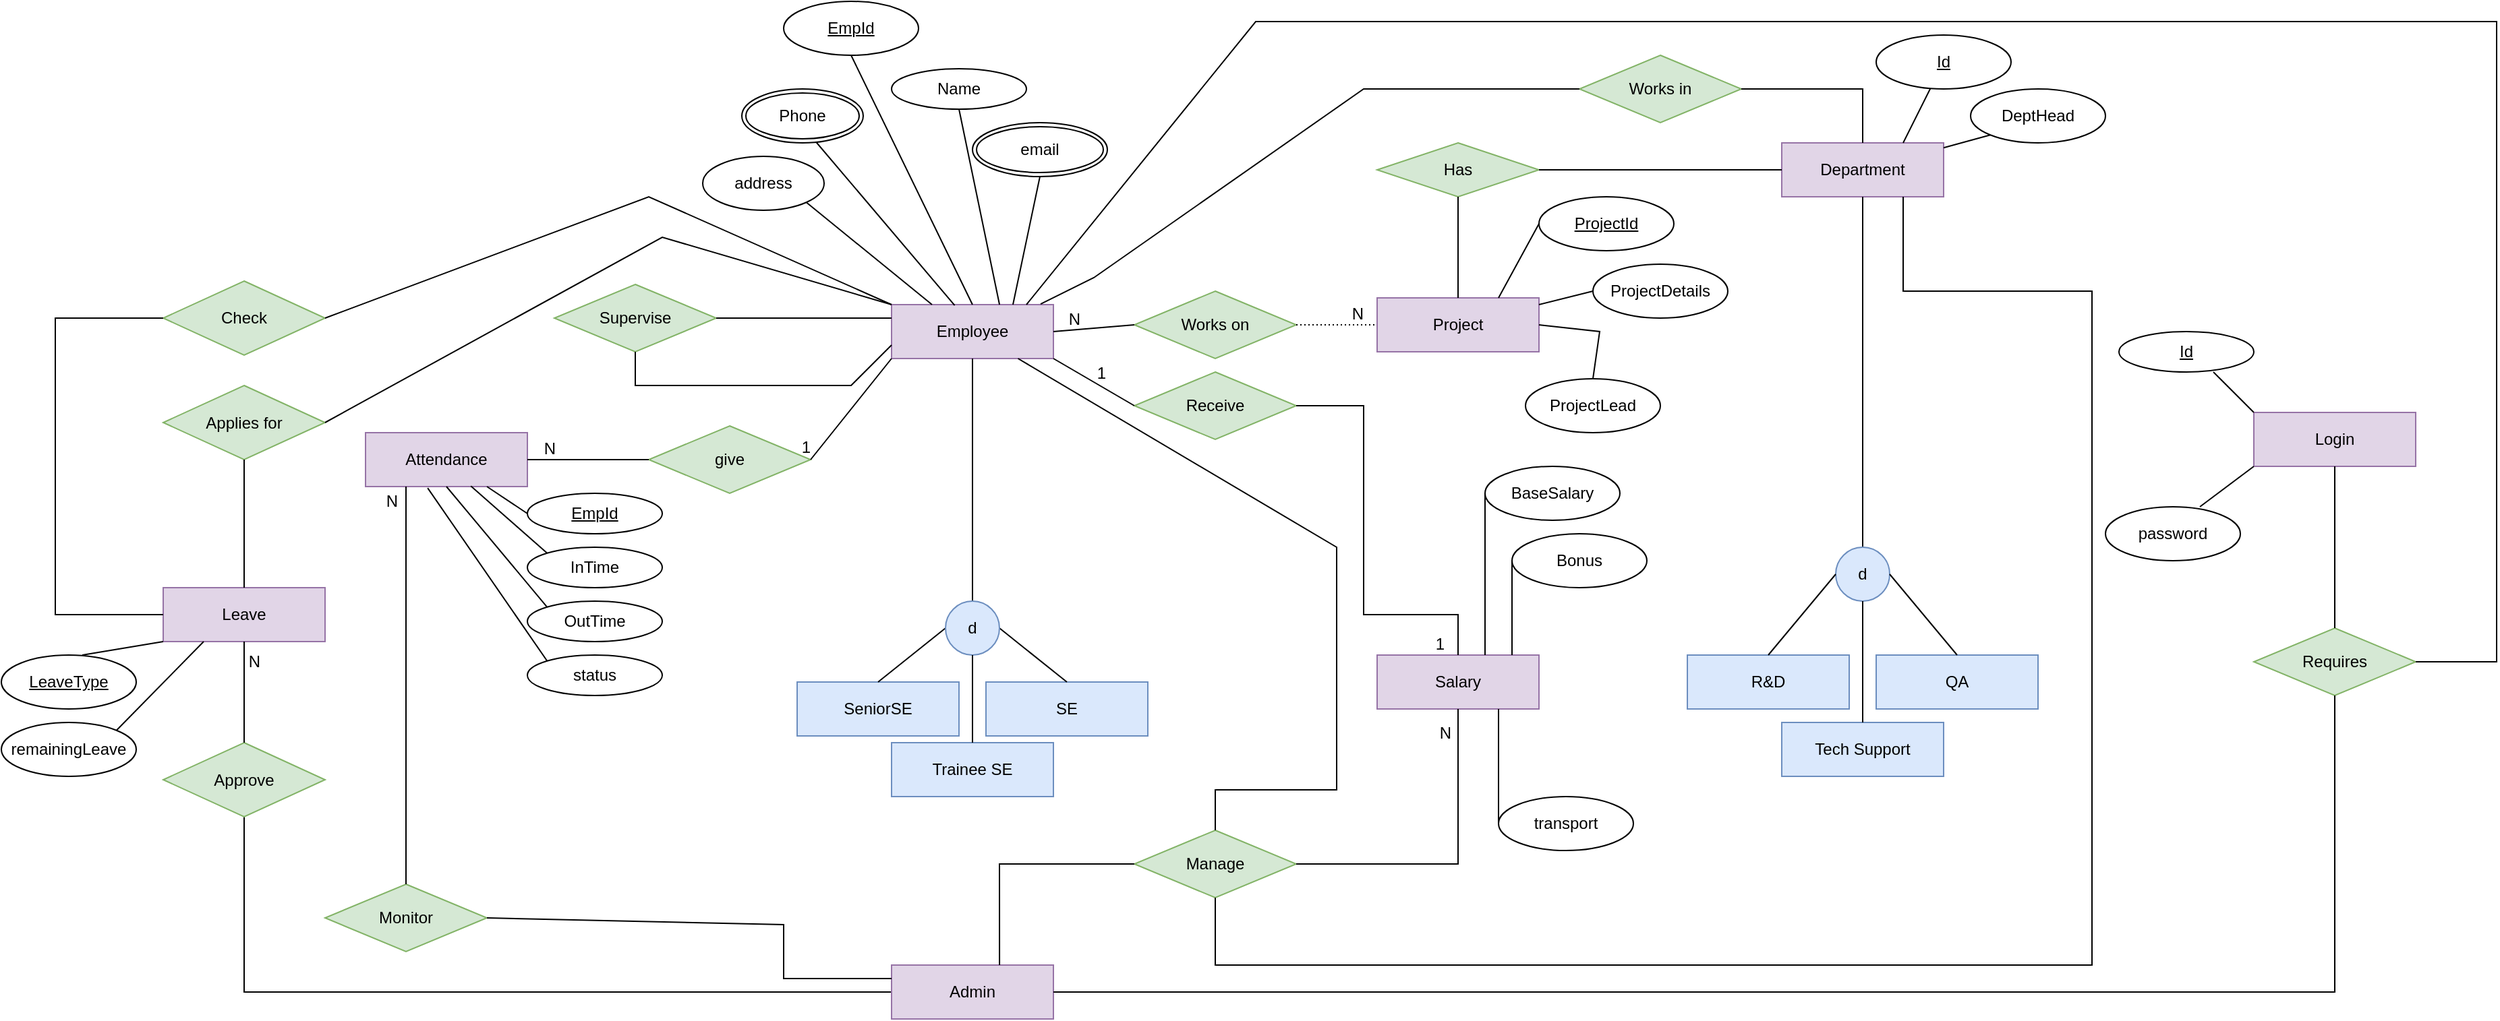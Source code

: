 <mxfile version="16.6.4" type="github">
  <diagram id="R2lEEEUBdFMjLlhIrx00" name="Page-1">
    <mxGraphModel dx="2138" dy="524" grid="1" gridSize="10" guides="1" tooltips="1" connect="1" arrows="1" fold="1" page="1" pageScale="1" pageWidth="1100" pageHeight="850" background="#FFFFFF" math="0" shadow="0" extFonts="Permanent Marker^https://fonts.googleapis.com/css?family=Permanent+Marker">
      <root>
        <mxCell id="0" />
        <mxCell id="1" parent="0" />
        <mxCell id="wa6rgPkxSw3eKmAbPzhM-41" value="" style="endArrow=none;html=1;rounded=0;" parent="1" edge="1">
          <mxGeometry relative="1" as="geometry">
            <mxPoint x="-870" y="630" as="sourcePoint" />
            <mxPoint x="-390" y="760" as="targetPoint" />
            <Array as="points">
              <mxPoint x="-870" y="760" />
            </Array>
          </mxGeometry>
        </mxCell>
        <mxCell id="uLMN_BXOicq_y5eOb-Gw-1" value="Employee" style="rounded=0;whiteSpace=wrap;html=1;fillColor=#e1d5e7;strokeColor=#9673a6;" parent="1" vertex="1">
          <mxGeometry x="-390" y="250" width="120" height="40" as="geometry" />
        </mxCell>
        <mxCell id="uLMN_BXOicq_y5eOb-Gw-3" value="" style="endArrow=none;html=1;rounded=0;entryX=0.5;entryY=1;entryDx=0;entryDy=0;exitX=0.5;exitY=0;exitDx=0;exitDy=0;" parent="1" source="uLMN_BXOicq_y5eOb-Gw-1" target="uLMN_BXOicq_y5eOb-Gw-19" edge="1">
          <mxGeometry width="50" height="50" relative="1" as="geometry">
            <mxPoint x="-330" y="340" as="sourcePoint" />
            <mxPoint x="-340" y="90" as="targetPoint" />
          </mxGeometry>
        </mxCell>
        <mxCell id="uLMN_BXOicq_y5eOb-Gw-4" value="address" style="ellipse;whiteSpace=wrap;html=1;" parent="1" vertex="1">
          <mxGeometry x="-530" y="140" width="90" height="40" as="geometry" />
        </mxCell>
        <mxCell id="uLMN_BXOicq_y5eOb-Gw-7" value="Name" style="ellipse;whiteSpace=wrap;html=1;" parent="1" vertex="1">
          <mxGeometry x="-390" y="75" width="100" height="30" as="geometry" />
        </mxCell>
        <mxCell id="uLMN_BXOicq_y5eOb-Gw-8" value="" style="endArrow=none;html=1;rounded=0;entryX=0.607;entryY=0.972;entryDx=0;entryDy=0;exitX=0.39;exitY=0.015;exitDx=0;exitDy=0;exitPerimeter=0;entryPerimeter=0;" parent="1" source="uLMN_BXOicq_y5eOb-Gw-1" target="uLMN_BXOicq_y5eOb-Gw-17" edge="1">
          <mxGeometry width="50" height="50" relative="1" as="geometry">
            <mxPoint x="-350" y="170" as="sourcePoint" />
            <mxPoint x="-410" y="140" as="targetPoint" />
          </mxGeometry>
        </mxCell>
        <mxCell id="uLMN_BXOicq_y5eOb-Gw-9" value="" style="endArrow=none;html=1;rounded=0;entryX=0.5;entryY=1;entryDx=0;entryDy=0;exitX=0.667;exitY=0;exitDx=0;exitDy=0;exitPerimeter=0;" parent="1" source="uLMN_BXOicq_y5eOb-Gw-1" target="uLMN_BXOicq_y5eOb-Gw-7" edge="1">
          <mxGeometry width="50" height="50" relative="1" as="geometry">
            <mxPoint x="-330" y="340" as="sourcePoint" />
            <mxPoint x="-280" y="290" as="targetPoint" />
          </mxGeometry>
        </mxCell>
        <mxCell id="uLMN_BXOicq_y5eOb-Gw-10" value="" style="endArrow=none;html=1;rounded=0;entryX=0.5;entryY=1;entryDx=0;entryDy=0;exitX=0.75;exitY=0;exitDx=0;exitDy=0;" parent="1" source="uLMN_BXOicq_y5eOb-Gw-1" target="uLMN_BXOicq_y5eOb-Gw-21" edge="1">
          <mxGeometry width="50" height="50" relative="1" as="geometry">
            <mxPoint x="-290" y="250" as="sourcePoint" />
            <mxPoint x="-231.905" y="188.274" as="targetPoint" />
          </mxGeometry>
        </mxCell>
        <mxCell id="uLMN_BXOicq_y5eOb-Gw-11" value="" style="endArrow=none;html=1;rounded=0;entryX=1;entryY=1;entryDx=0;entryDy=0;exitX=0.25;exitY=0;exitDx=0;exitDy=0;" parent="1" source="uLMN_BXOicq_y5eOb-Gw-1" target="uLMN_BXOicq_y5eOb-Gw-4" edge="1">
          <mxGeometry width="50" height="50" relative="1" as="geometry">
            <mxPoint x="-330" y="340" as="sourcePoint" />
            <mxPoint x="-280" y="290" as="targetPoint" />
          </mxGeometry>
        </mxCell>
        <mxCell id="uLMN_BXOicq_y5eOb-Gw-13" value="" style="endArrow=none;html=1;rounded=0;entryX=0.5;entryY=1;entryDx=0;entryDy=0;" parent="1" source="uLMN_BXOicq_y5eOb-Gw-12" target="uLMN_BXOicq_y5eOb-Gw-1" edge="1">
          <mxGeometry width="50" height="50" relative="1" as="geometry">
            <mxPoint x="-330" y="360" as="sourcePoint" />
            <mxPoint x="-280" y="390" as="targetPoint" />
          </mxGeometry>
        </mxCell>
        <mxCell id="uLMN_BXOicq_y5eOb-Gw-17" value="Phone" style="ellipse;shape=doubleEllipse;margin=3;whiteSpace=wrap;html=1;align=center;" parent="1" vertex="1">
          <mxGeometry x="-501" y="90" width="90" height="40" as="geometry" />
        </mxCell>
        <mxCell id="uLMN_BXOicq_y5eOb-Gw-19" value="EmpId" style="ellipse;whiteSpace=wrap;html=1;align=center;fontStyle=4;" parent="1" vertex="1">
          <mxGeometry x="-470" y="25" width="100" height="40" as="geometry" />
        </mxCell>
        <mxCell id="uLMN_BXOicq_y5eOb-Gw-20" value="Works on" style="shape=rhombus;perimeter=rhombusPerimeter;whiteSpace=wrap;html=1;align=center;fillColor=#d5e8d4;strokeColor=#82b366;" parent="1" vertex="1">
          <mxGeometry x="-210" y="240" width="120" height="50" as="geometry" />
        </mxCell>
        <mxCell id="uLMN_BXOicq_y5eOb-Gw-21" value="email" style="ellipse;shape=doubleEllipse;margin=3;whiteSpace=wrap;html=1;align=center;" parent="1" vertex="1">
          <mxGeometry x="-330" y="115" width="100" height="40" as="geometry" />
        </mxCell>
        <mxCell id="uLMN_BXOicq_y5eOb-Gw-23" value="Project" style="rounded=0;whiteSpace=wrap;html=1;fillColor=#e1d5e7;strokeColor=#9673a6;" parent="1" vertex="1">
          <mxGeometry x="-30" y="245" width="120" height="40" as="geometry" />
        </mxCell>
        <mxCell id="uLMN_BXOicq_y5eOb-Gw-27" value="" style="endArrow=none;html=1;rounded=0;dashed=1;dashPattern=1 2;exitX=1;exitY=0.5;exitDx=0;exitDy=0;" parent="1" source="uLMN_BXOicq_y5eOb-Gw-20" target="uLMN_BXOicq_y5eOb-Gw-23" edge="1">
          <mxGeometry relative="1" as="geometry">
            <mxPoint x="-390" y="410" as="sourcePoint" />
            <mxPoint x="-230" y="410" as="targetPoint" />
          </mxGeometry>
        </mxCell>
        <mxCell id="uLMN_BXOicq_y5eOb-Gw-28" value="N" style="resizable=0;html=1;align=right;verticalAlign=bottom;" parent="uLMN_BXOicq_y5eOb-Gw-27" connectable="0" vertex="1">
          <mxGeometry x="1" relative="1" as="geometry">
            <mxPoint x="-10" as="offset" />
          </mxGeometry>
        </mxCell>
        <mxCell id="uLMN_BXOicq_y5eOb-Gw-31" value="" style="endArrow=none;html=1;rounded=0;entryX=1;entryY=0.5;entryDx=0;entryDy=0;exitX=0;exitY=0.5;exitDx=0;exitDy=0;" parent="1" source="uLMN_BXOicq_y5eOb-Gw-20" target="uLMN_BXOicq_y5eOb-Gw-1" edge="1">
          <mxGeometry relative="1" as="geometry">
            <mxPoint x="-390" y="410" as="sourcePoint" />
            <mxPoint x="-230" y="410" as="targetPoint" />
          </mxGeometry>
        </mxCell>
        <mxCell id="uLMN_BXOicq_y5eOb-Gw-32" value="N" style="resizable=0;html=1;align=right;verticalAlign=bottom;" parent="uLMN_BXOicq_y5eOb-Gw-31" connectable="0" vertex="1">
          <mxGeometry x="1" relative="1" as="geometry">
            <mxPoint x="20" as="offset" />
          </mxGeometry>
        </mxCell>
        <mxCell id="uLMN_BXOicq_y5eOb-Gw-36" value="Receive" style="shape=rhombus;perimeter=rhombusPerimeter;whiteSpace=wrap;html=1;align=center;fillColor=#d5e8d4;strokeColor=#82b366;" parent="1" vertex="1">
          <mxGeometry x="-210" y="300" width="120" height="50" as="geometry" />
        </mxCell>
        <mxCell id="uLMN_BXOicq_y5eOb-Gw-37" value="Salary" style="rounded=0;whiteSpace=wrap;html=1;fillColor=#e1d5e7;strokeColor=#9673a6;" parent="1" vertex="1">
          <mxGeometry x="-30" y="510" width="120" height="40" as="geometry" />
        </mxCell>
        <mxCell id="uLMN_BXOicq_y5eOb-Gw-38" value="" style="endArrow=none;html=1;rounded=0;entryX=1;entryY=1;entryDx=0;entryDy=0;exitX=0;exitY=0.5;exitDx=0;exitDy=0;" parent="1" source="uLMN_BXOicq_y5eOb-Gw-36" target="uLMN_BXOicq_y5eOb-Gw-1" edge="1">
          <mxGeometry relative="1" as="geometry">
            <mxPoint x="-300" y="370" as="sourcePoint" />
            <mxPoint x="-140" y="370" as="targetPoint" />
          </mxGeometry>
        </mxCell>
        <mxCell id="uLMN_BXOicq_y5eOb-Gw-39" value="1" style="resizable=0;html=1;align=right;verticalAlign=bottom;" parent="uLMN_BXOicq_y5eOb-Gw-38" connectable="0" vertex="1">
          <mxGeometry x="1" relative="1" as="geometry">
            <mxPoint x="40" y="20" as="offset" />
          </mxGeometry>
        </mxCell>
        <mxCell id="uLMN_BXOicq_y5eOb-Gw-40" value="" style="endArrow=none;html=1;rounded=0;exitX=1;exitY=0.5;exitDx=0;exitDy=0;entryX=0.5;entryY=0;entryDx=0;entryDy=0;" parent="1" source="uLMN_BXOicq_y5eOb-Gw-36" target="uLMN_BXOicq_y5eOb-Gw-37" edge="1">
          <mxGeometry relative="1" as="geometry">
            <mxPoint x="-330" y="400" as="sourcePoint" />
            <mxPoint x="-170" y="400" as="targetPoint" />
            <Array as="points">
              <mxPoint x="-40" y="325" />
              <mxPoint x="-40" y="480" />
              <mxPoint x="30" y="480" />
            </Array>
          </mxGeometry>
        </mxCell>
        <mxCell id="uLMN_BXOicq_y5eOb-Gw-41" value="1" style="resizable=0;html=1;align=right;verticalAlign=bottom;" parent="uLMN_BXOicq_y5eOb-Gw-40" connectable="0" vertex="1">
          <mxGeometry x="1" relative="1" as="geometry">
            <mxPoint x="-10" as="offset" />
          </mxGeometry>
        </mxCell>
        <mxCell id="uLMN_BXOicq_y5eOb-Gw-42" value="give" style="shape=rhombus;perimeter=rhombusPerimeter;whiteSpace=wrap;html=1;align=center;fillColor=#d5e8d4;strokeColor=#82b366;" parent="1" vertex="1">
          <mxGeometry x="-570" y="340" width="120" height="50" as="geometry" />
        </mxCell>
        <mxCell id="uLMN_BXOicq_y5eOb-Gw-43" value="Attendance" style="rounded=0;whiteSpace=wrap;html=1;fillColor=#e1d5e7;strokeColor=#9673a6;" parent="1" vertex="1">
          <mxGeometry x="-780" y="345" width="120" height="40" as="geometry" />
        </mxCell>
        <mxCell id="uLMN_BXOicq_y5eOb-Gw-44" value="" style="endArrow=none;html=1;rounded=0;exitX=0;exitY=1;exitDx=0;exitDy=0;entryX=1;entryY=0.5;entryDx=0;entryDy=0;" parent="1" source="uLMN_BXOicq_y5eOb-Gw-1" target="uLMN_BXOicq_y5eOb-Gw-42" edge="1">
          <mxGeometry relative="1" as="geometry">
            <mxPoint x="-380" y="300" as="sourcePoint" />
            <mxPoint x="-220" y="300" as="targetPoint" />
          </mxGeometry>
        </mxCell>
        <mxCell id="uLMN_BXOicq_y5eOb-Gw-45" value="1" style="resizable=0;html=1;align=right;verticalAlign=bottom;" parent="uLMN_BXOicq_y5eOb-Gw-44" connectable="0" vertex="1">
          <mxGeometry x="1" relative="1" as="geometry" />
        </mxCell>
        <mxCell id="uLMN_BXOicq_y5eOb-Gw-46" value="" style="endArrow=none;html=1;rounded=0;exitX=0;exitY=0.5;exitDx=0;exitDy=0;entryX=1;entryY=0.5;entryDx=0;entryDy=0;" parent="1" source="uLMN_BXOicq_y5eOb-Gw-42" target="uLMN_BXOicq_y5eOb-Gw-43" edge="1">
          <mxGeometry relative="1" as="geometry">
            <mxPoint x="-380" y="300" as="sourcePoint" />
            <mxPoint x="-220" y="300" as="targetPoint" />
          </mxGeometry>
        </mxCell>
        <mxCell id="uLMN_BXOicq_y5eOb-Gw-47" value="N" style="resizable=0;html=1;align=right;verticalAlign=bottom;" parent="uLMN_BXOicq_y5eOb-Gw-46" connectable="0" vertex="1">
          <mxGeometry x="1" relative="1" as="geometry">
            <mxPoint x="21" as="offset" />
          </mxGeometry>
        </mxCell>
        <mxCell id="uLMN_BXOicq_y5eOb-Gw-48" value="Department" style="rounded=0;whiteSpace=wrap;html=1;fillColor=#e1d5e7;strokeColor=#9673a6;" parent="1" vertex="1">
          <mxGeometry x="270" y="130" width="120" height="40" as="geometry" />
        </mxCell>
        <mxCell id="uLMN_BXOicq_y5eOb-Gw-50" value="Has" style="shape=rhombus;perimeter=rhombusPerimeter;whiteSpace=wrap;html=1;align=center;fillColor=#d5e8d4;strokeColor=#82b366;" parent="1" vertex="1">
          <mxGeometry x="-30" y="130" width="120" height="40" as="geometry" />
        </mxCell>
        <mxCell id="uLMN_BXOicq_y5eOb-Gw-51" value="Admin" style="rounded=0;whiteSpace=wrap;html=1;fillColor=#e1d5e7;strokeColor=#9673a6;" parent="1" vertex="1">
          <mxGeometry x="-390" y="740" width="120" height="40" as="geometry" />
        </mxCell>
        <mxCell id="uLMN_BXOicq_y5eOb-Gw-52" value="Works in" style="shape=rhombus;perimeter=rhombusPerimeter;whiteSpace=wrap;html=1;align=center;fillColor=#d5e8d4;strokeColor=#82b366;" parent="1" vertex="1">
          <mxGeometry x="120" y="65" width="120" height="50" as="geometry" />
        </mxCell>
        <mxCell id="uLMN_BXOicq_y5eOb-Gw-53" value="Manage" style="shape=rhombus;perimeter=rhombusPerimeter;whiteSpace=wrap;html=1;align=center;fillColor=#d5e8d4;strokeColor=#82b366;" parent="1" vertex="1">
          <mxGeometry x="-210" y="640" width="120" height="50" as="geometry" />
        </mxCell>
        <mxCell id="uLMN_BXOicq_y5eOb-Gw-57" value="" style="endArrow=none;html=1;rounded=0;entryX=0.5;entryY=0;entryDx=0;entryDy=0;" parent="1" source="uLMN_BXOicq_y5eOb-Gw-1" target="uLMN_BXOicq_y5eOb-Gw-53" edge="1">
          <mxGeometry relative="1" as="geometry">
            <mxPoint x="-240" y="490" as="sourcePoint" />
            <mxPoint x="-150" y="580" as="targetPoint" />
            <Array as="points">
              <mxPoint x="-60" y="430" />
              <mxPoint x="-60" y="610" />
              <mxPoint x="-150" y="610" />
            </Array>
          </mxGeometry>
        </mxCell>
        <mxCell id="uLMN_BXOicq_y5eOb-Gw-59" value="" style="endArrow=none;html=1;rounded=0;exitX=0.667;exitY=0;exitDx=0;exitDy=0;exitPerimeter=0;entryX=0;entryY=0.5;entryDx=0;entryDy=0;" parent="1" source="uLMN_BXOicq_y5eOb-Gw-51" edge="1">
          <mxGeometry relative="1" as="geometry">
            <mxPoint x="-240" y="490" as="sourcePoint" />
            <mxPoint x="-210" y="665" as="targetPoint" />
            <Array as="points">
              <mxPoint x="-310" y="665" />
            </Array>
          </mxGeometry>
        </mxCell>
        <mxCell id="uLMN_BXOicq_y5eOb-Gw-60" value="" style="endArrow=none;html=1;rounded=0;exitX=1;exitY=0.5;exitDx=0;exitDy=0;" parent="1" target="uLMN_BXOicq_y5eOb-Gw-37" edge="1">
          <mxGeometry relative="1" as="geometry">
            <mxPoint x="-90" y="665" as="sourcePoint" />
            <mxPoint x="30" y="500" as="targetPoint" />
            <Array as="points">
              <mxPoint x="-50" y="665" />
              <mxPoint x="30" y="665" />
            </Array>
          </mxGeometry>
        </mxCell>
        <mxCell id="uLMN_BXOicq_y5eOb-Gw-62" value="" style="endArrow=none;html=1;rounded=0;entryX=0.75;entryY=1;entryDx=0;entryDy=0;exitX=0.5;exitY=1;exitDx=0;exitDy=0;" parent="1" source="uLMN_BXOicq_y5eOb-Gw-53" target="uLMN_BXOicq_y5eOb-Gw-48" edge="1">
          <mxGeometry relative="1" as="geometry">
            <mxPoint x="-90" y="724.41" as="sourcePoint" />
            <mxPoint x="70" y="724.41" as="targetPoint" />
            <Array as="points">
              <mxPoint x="-150" y="740" />
              <mxPoint x="500" y="740" />
              <mxPoint x="500" y="240" />
              <mxPoint x="360" y="240" />
            </Array>
          </mxGeometry>
        </mxCell>
        <mxCell id="uLMN_BXOicq_y5eOb-Gw-64" value="" style="endArrow=none;html=1;rounded=0;exitX=0.921;exitY=-0.012;exitDx=0;exitDy=0;exitPerimeter=0;entryX=0;entryY=0.5;entryDx=0;entryDy=0;" parent="1" source="uLMN_BXOicq_y5eOb-Gw-1" target="uLMN_BXOicq_y5eOb-Gw-52" edge="1">
          <mxGeometry relative="1" as="geometry">
            <mxPoint x="-240" y="370" as="sourcePoint" />
            <mxPoint x="-80" y="370" as="targetPoint" />
            <Array as="points">
              <mxPoint x="-240" y="230" />
              <mxPoint x="-40" y="90" />
            </Array>
          </mxGeometry>
        </mxCell>
        <mxCell id="uLMN_BXOicq_y5eOb-Gw-65" value="" style="endArrow=none;html=1;rounded=0;entryX=0.5;entryY=0;entryDx=0;entryDy=0;" parent="1" source="uLMN_BXOicq_y5eOb-Gw-52" target="uLMN_BXOicq_y5eOb-Gw-48" edge="1">
          <mxGeometry relative="1" as="geometry">
            <mxPoint x="-90" y="89.41" as="sourcePoint" />
            <mxPoint x="-30" y="89" as="targetPoint" />
            <Array as="points">
              <mxPoint x="330" y="90" />
            </Array>
          </mxGeometry>
        </mxCell>
        <mxCell id="uLMN_BXOicq_y5eOb-Gw-66" value="" style="endArrow=none;html=1;rounded=0;entryX=1;entryY=0.5;entryDx=0;entryDy=0;exitX=0;exitY=0.5;exitDx=0;exitDy=0;" parent="1" source="uLMN_BXOicq_y5eOb-Gw-48" target="uLMN_BXOicq_y5eOb-Gw-50" edge="1">
          <mxGeometry relative="1" as="geometry">
            <mxPoint x="-240" y="370" as="sourcePoint" />
            <mxPoint x="-80" y="370" as="targetPoint" />
          </mxGeometry>
        </mxCell>
        <mxCell id="uLMN_BXOicq_y5eOb-Gw-67" value="" style="endArrow=none;html=1;rounded=0;entryX=0.5;entryY=1;entryDx=0;entryDy=0;" parent="1" source="uLMN_BXOicq_y5eOb-Gw-23" target="uLMN_BXOicq_y5eOb-Gw-50" edge="1">
          <mxGeometry relative="1" as="geometry">
            <mxPoint x="-240" y="370" as="sourcePoint" />
            <mxPoint x="-80" y="370" as="targetPoint" />
          </mxGeometry>
        </mxCell>
        <mxCell id="wa6rgPkxSw3eKmAbPzhM-25" value="" style="endArrow=none;html=1;rounded=0;entryX=0.5;entryY=1;entryDx=0;entryDy=0;exitX=0.5;exitY=0;exitDx=0;exitDy=0;" parent="1" source="wa6rgPkxSw3eKmAbPzhM-16" target="uLMN_BXOicq_y5eOb-Gw-48" edge="1">
          <mxGeometry relative="1" as="geometry">
            <mxPoint x="130" y="440" as="sourcePoint" />
            <mxPoint x="290" y="440" as="targetPoint" />
          </mxGeometry>
        </mxCell>
        <mxCell id="wa6rgPkxSw3eKmAbPzhM-27" value="Supervise" style="shape=rhombus;perimeter=rhombusPerimeter;whiteSpace=wrap;html=1;align=center;fillColor=#d5e8d4;strokeColor=#82b366;" parent="1" vertex="1">
          <mxGeometry x="-640" y="235" width="120" height="50" as="geometry" />
        </mxCell>
        <mxCell id="wa6rgPkxSw3eKmAbPzhM-28" value="" style="endArrow=none;html=1;rounded=0;entryX=0.5;entryY=1;entryDx=0;entryDy=0;exitX=0;exitY=0.75;exitDx=0;exitDy=0;" parent="1" source="uLMN_BXOicq_y5eOb-Gw-1" target="wa6rgPkxSw3eKmAbPzhM-27" edge="1">
          <mxGeometry relative="1" as="geometry">
            <mxPoint x="130" y="440" as="sourcePoint" />
            <mxPoint x="290" y="440" as="targetPoint" />
            <Array as="points">
              <mxPoint x="-420" y="310" />
              <mxPoint x="-580" y="310" />
            </Array>
          </mxGeometry>
        </mxCell>
        <mxCell id="wa6rgPkxSw3eKmAbPzhM-29" value="" style="endArrow=none;html=1;rounded=0;exitX=1;exitY=0.5;exitDx=0;exitDy=0;entryX=0;entryY=0.25;entryDx=0;entryDy=0;" parent="1" source="wa6rgPkxSw3eKmAbPzhM-27" target="uLMN_BXOicq_y5eOb-Gw-1" edge="1">
          <mxGeometry relative="1" as="geometry">
            <mxPoint x="130" y="440" as="sourcePoint" />
            <mxPoint x="-390" y="280" as="targetPoint" />
            <Array as="points">
              <mxPoint x="-440" y="260" />
            </Array>
          </mxGeometry>
        </mxCell>
        <mxCell id="wa6rgPkxSw3eKmAbPzhM-30" value="Leave" style="rounded=0;whiteSpace=wrap;html=1;fillColor=#e1d5e7;strokeColor=#9673a6;" parent="1" vertex="1">
          <mxGeometry x="-930" y="460" width="120" height="40" as="geometry" />
        </mxCell>
        <mxCell id="wa6rgPkxSw3eKmAbPzhM-31" value="Check" style="shape=rhombus;perimeter=rhombusPerimeter;whiteSpace=wrap;html=1;align=center;fillColor=#d5e8d4;strokeColor=#82b366;" parent="1" vertex="1">
          <mxGeometry x="-930" y="232.5" width="120" height="55" as="geometry" />
        </mxCell>
        <mxCell id="wa6rgPkxSw3eKmAbPzhM-32" value="" style="endArrow=none;html=1;rounded=0;exitX=0;exitY=0.5;exitDx=0;exitDy=0;entryX=0;entryY=0.5;entryDx=0;entryDy=0;" parent="1" source="wa6rgPkxSw3eKmAbPzhM-31" target="wa6rgPkxSw3eKmAbPzhM-30" edge="1">
          <mxGeometry relative="1" as="geometry">
            <mxPoint x="-800" y="420" as="sourcePoint" />
            <mxPoint x="-640" y="420" as="targetPoint" />
            <Array as="points">
              <mxPoint x="-1010" y="260" />
              <mxPoint x="-1010" y="480" />
            </Array>
          </mxGeometry>
        </mxCell>
        <mxCell id="wa6rgPkxSw3eKmAbPzhM-33" value="" style="endArrow=none;html=1;rounded=0;exitX=1;exitY=0.5;exitDx=0;exitDy=0;entryX=0;entryY=0;entryDx=0;entryDy=0;" parent="1" source="wa6rgPkxSw3eKmAbPzhM-31" target="uLMN_BXOicq_y5eOb-Gw-1" edge="1">
          <mxGeometry relative="1" as="geometry">
            <mxPoint x="-800" y="340" as="sourcePoint" />
            <mxPoint x="-640" y="340" as="targetPoint" />
            <Array as="points">
              <mxPoint x="-570" y="170" />
            </Array>
          </mxGeometry>
        </mxCell>
        <mxCell id="wa6rgPkxSw3eKmAbPzhM-35" value="Applies for" style="shape=rhombus;perimeter=rhombusPerimeter;whiteSpace=wrap;html=1;align=center;fillColor=#d5e8d4;strokeColor=#82b366;" parent="1" vertex="1">
          <mxGeometry x="-930" y="310" width="120" height="55" as="geometry" />
        </mxCell>
        <mxCell id="wa6rgPkxSw3eKmAbPzhM-36" value="" style="endArrow=none;html=1;rounded=0;exitX=1;exitY=0.5;exitDx=0;exitDy=0;entryX=0;entryY=0;entryDx=0;entryDy=0;" parent="1" source="wa6rgPkxSw3eKmAbPzhM-35" target="uLMN_BXOicq_y5eOb-Gw-1" edge="1">
          <mxGeometry relative="1" as="geometry">
            <mxPoint x="-510" y="420" as="sourcePoint" />
            <mxPoint x="-490" y="233" as="targetPoint" />
            <Array as="points">
              <mxPoint x="-560" y="200" />
            </Array>
          </mxGeometry>
        </mxCell>
        <mxCell id="wa6rgPkxSw3eKmAbPzhM-37" value="" style="endArrow=none;html=1;rounded=0;entryX=0.5;entryY=1;entryDx=0;entryDy=0;exitX=0.5;exitY=0;exitDx=0;exitDy=0;" parent="1" source="wa6rgPkxSw3eKmAbPzhM-30" target="wa6rgPkxSw3eKmAbPzhM-35" edge="1">
          <mxGeometry relative="1" as="geometry">
            <mxPoint x="-850" y="590" as="sourcePoint" />
            <mxPoint x="-690" y="590" as="targetPoint" />
          </mxGeometry>
        </mxCell>
        <mxCell id="wa6rgPkxSw3eKmAbPzhM-39" value="Approve" style="shape=rhombus;perimeter=rhombusPerimeter;whiteSpace=wrap;html=1;align=center;fillColor=#d5e8d4;strokeColor=#82b366;" parent="1" vertex="1">
          <mxGeometry x="-930" y="575" width="120" height="55" as="geometry" />
        </mxCell>
        <mxCell id="wa6rgPkxSw3eKmAbPzhM-40" value="" style="endArrow=none;html=1;rounded=0;exitX=0.5;exitY=0;exitDx=0;exitDy=0;entryX=0.5;entryY=1;entryDx=0;entryDy=0;" parent="1" source="wa6rgPkxSw3eKmAbPzhM-39" target="wa6rgPkxSw3eKmAbPzhM-30" edge="1">
          <mxGeometry relative="1" as="geometry">
            <mxPoint x="-300" y="560" as="sourcePoint" />
            <mxPoint x="-140" y="560" as="targetPoint" />
          </mxGeometry>
        </mxCell>
        <mxCell id="wa6rgPkxSw3eKmAbPzhM-8" value="" style="group" parent="1" vertex="1" connectable="0">
          <mxGeometry x="-460" y="530" width="260" height="40" as="geometry" />
        </mxCell>
        <mxCell id="uLMN_BXOicq_y5eOb-Gw-15" value="SE" style="rounded=0;whiteSpace=wrap;html=1;fillColor=#dae8fc;strokeColor=#6c8ebf;" parent="wa6rgPkxSw3eKmAbPzhM-8" vertex="1">
          <mxGeometry x="140" width="120" height="40" as="geometry" />
        </mxCell>
        <mxCell id="uLMN_BXOicq_y5eOb-Gw-16" value="SeniorSE" style="rounded=0;whiteSpace=wrap;html=1;fillColor=#dae8fc;strokeColor=#6c8ebf;" parent="wa6rgPkxSw3eKmAbPzhM-8" vertex="1">
          <mxGeometry width="120" height="40" as="geometry" />
        </mxCell>
        <mxCell id="uLMN_BXOicq_y5eOb-Gw-33" value="" style="endArrow=none;html=1;rounded=0;exitX=1;exitY=0.5;exitDx=0;exitDy=0;entryX=0.5;entryY=0;entryDx=0;entryDy=0;" parent="1" source="uLMN_BXOicq_y5eOb-Gw-12" target="uLMN_BXOicq_y5eOb-Gw-15" edge="1">
          <mxGeometry relative="1" as="geometry">
            <mxPoint x="-300" y="370" as="sourcePoint" />
            <mxPoint x="-140" y="370" as="targetPoint" />
          </mxGeometry>
        </mxCell>
        <mxCell id="uLMN_BXOicq_y5eOb-Gw-34" value="" style="endArrow=none;html=1;rounded=0;exitX=0;exitY=0.5;exitDx=0;exitDy=0;entryX=0.5;entryY=0;entryDx=0;entryDy=0;" parent="1" source="uLMN_BXOicq_y5eOb-Gw-12" target="uLMN_BXOicq_y5eOb-Gw-16" edge="1">
          <mxGeometry relative="1" as="geometry">
            <mxPoint x="-30" y="690" as="sourcePoint" />
            <mxPoint x="130" y="690" as="targetPoint" />
          </mxGeometry>
        </mxCell>
        <mxCell id="uLMN_BXOicq_y5eOb-Gw-12" value="d" style="ellipse;whiteSpace=wrap;html=1;aspect=fixed;fillColor=#dae8fc;strokeColor=#6c8ebf;" parent="1" vertex="1">
          <mxGeometry x="-350" y="470" width="40" height="40" as="geometry" />
        </mxCell>
        <mxCell id="uLMN_BXOicq_y5eOb-Gw-14" value="Trainee SE" style="rounded=0;whiteSpace=wrap;html=1;fillColor=#dae8fc;strokeColor=#6c8ebf;" parent="1" vertex="1">
          <mxGeometry x="-390" y="575" width="120" height="40" as="geometry" />
        </mxCell>
        <mxCell id="uLMN_BXOicq_y5eOb-Gw-35" value="" style="endArrow=none;html=1;rounded=0;exitX=0.5;exitY=1;exitDx=0;exitDy=0;entryX=0.5;entryY=0;entryDx=0;entryDy=0;" parent="1" source="uLMN_BXOicq_y5eOb-Gw-12" target="uLMN_BXOicq_y5eOb-Gw-14" edge="1">
          <mxGeometry relative="1" as="geometry">
            <mxPoint x="-300" y="370" as="sourcePoint" />
            <mxPoint x="-140" y="370" as="targetPoint" />
          </mxGeometry>
        </mxCell>
        <mxCell id="wa6rgPkxSw3eKmAbPzhM-42" value="ProjectId" style="ellipse;whiteSpace=wrap;html=1;align=center;fontStyle=4;" parent="1" vertex="1">
          <mxGeometry x="90" y="170" width="100" height="40" as="geometry" />
        </mxCell>
        <mxCell id="wa6rgPkxSw3eKmAbPzhM-43" value="" style="endArrow=none;html=1;rounded=0;entryX=0;entryY=0.5;entryDx=0;entryDy=0;exitX=0.75;exitY=0;exitDx=0;exitDy=0;" parent="1" source="uLMN_BXOicq_y5eOb-Gw-23" target="wa6rgPkxSw3eKmAbPzhM-42" edge="1">
          <mxGeometry relative="1" as="geometry">
            <mxPoint x="-300" y="370" as="sourcePoint" />
            <mxPoint x="-140" y="370" as="targetPoint" />
          </mxGeometry>
        </mxCell>
        <mxCell id="wa6rgPkxSw3eKmAbPzhM-44" value="ProjectDetails" style="ellipse;whiteSpace=wrap;html=1;align=center;" parent="1" vertex="1">
          <mxGeometry x="130" y="220" width="100" height="40" as="geometry" />
        </mxCell>
        <mxCell id="wa6rgPkxSw3eKmAbPzhM-45" value="" style="endArrow=none;html=1;rounded=0;entryX=0;entryY=0.5;entryDx=0;entryDy=0;" parent="1" target="wa6rgPkxSw3eKmAbPzhM-44" edge="1">
          <mxGeometry relative="1" as="geometry">
            <mxPoint x="90" y="250" as="sourcePoint" />
            <mxPoint x="-140" y="370" as="targetPoint" />
          </mxGeometry>
        </mxCell>
        <mxCell id="wa6rgPkxSw3eKmAbPzhM-46" value="ProjectLead" style="ellipse;whiteSpace=wrap;html=1;align=center;" parent="1" vertex="1">
          <mxGeometry x="80" y="305" width="100" height="40" as="geometry" />
        </mxCell>
        <mxCell id="wa6rgPkxSw3eKmAbPzhM-47" value="" style="endArrow=none;html=1;rounded=0;entryX=0.5;entryY=0;entryDx=0;entryDy=0;exitX=1;exitY=0.5;exitDx=0;exitDy=0;" parent="1" source="uLMN_BXOicq_y5eOb-Gw-23" target="wa6rgPkxSw3eKmAbPzhM-46" edge="1">
          <mxGeometry relative="1" as="geometry">
            <mxPoint x="-300" y="370" as="sourcePoint" />
            <mxPoint x="-140" y="370" as="targetPoint" />
            <Array as="points">
              <mxPoint x="135" y="270" />
            </Array>
          </mxGeometry>
        </mxCell>
        <mxCell id="wa6rgPkxSw3eKmAbPzhM-48" value="Monitor" style="shape=rhombus;perimeter=rhombusPerimeter;whiteSpace=wrap;html=1;align=center;fillColor=#d5e8d4;strokeColor=#82b366;" parent="1" vertex="1">
          <mxGeometry x="-810" y="680" width="120" height="50" as="geometry" />
        </mxCell>
        <mxCell id="wa6rgPkxSw3eKmAbPzhM-49" value="" style="endArrow=none;html=1;rounded=0;exitX=1;exitY=0.5;exitDx=0;exitDy=0;entryX=0;entryY=0.25;entryDx=0;entryDy=0;" parent="1" source="wa6rgPkxSw3eKmAbPzhM-48" target="uLMN_BXOicq_y5eOb-Gw-51" edge="1">
          <mxGeometry relative="1" as="geometry">
            <mxPoint x="-300" y="370" as="sourcePoint" />
            <mxPoint x="-140" y="370" as="targetPoint" />
            <Array as="points">
              <mxPoint x="-470" y="710" />
              <mxPoint x="-470" y="750" />
            </Array>
          </mxGeometry>
        </mxCell>
        <mxCell id="wa6rgPkxSw3eKmAbPzhM-50" value="" style="endArrow=none;html=1;rounded=0;exitX=0.25;exitY=1;exitDx=0;exitDy=0;entryX=0.5;entryY=0;entryDx=0;entryDy=0;" parent="1" source="uLMN_BXOicq_y5eOb-Gw-43" target="wa6rgPkxSw3eKmAbPzhM-48" edge="1">
          <mxGeometry relative="1" as="geometry">
            <mxPoint x="-300" y="370" as="sourcePoint" />
            <mxPoint x="-140" y="370" as="targetPoint" />
          </mxGeometry>
        </mxCell>
        <mxCell id="wa6rgPkxSw3eKmAbPzhM-51" value="EmpId" style="ellipse;whiteSpace=wrap;html=1;align=center;fontStyle=4;" parent="1" vertex="1">
          <mxGeometry x="-660" y="390" width="100" height="30" as="geometry" />
        </mxCell>
        <mxCell id="wa6rgPkxSw3eKmAbPzhM-52" value="password" style="ellipse;whiteSpace=wrap;html=1;" parent="1" vertex="1">
          <mxGeometry x="510" y="400" width="100" height="40" as="geometry" />
        </mxCell>
        <mxCell id="wa6rgPkxSw3eKmAbPzhM-53" value="status" style="ellipse;whiteSpace=wrap;html=1;" parent="1" vertex="1">
          <mxGeometry x="-660" y="510" width="100" height="30" as="geometry" />
        </mxCell>
        <mxCell id="wa6rgPkxSw3eKmAbPzhM-54" value="OutTime" style="ellipse;whiteSpace=wrap;html=1;" parent="1" vertex="1">
          <mxGeometry x="-660" y="470" width="100" height="30" as="geometry" />
        </mxCell>
        <mxCell id="wa6rgPkxSw3eKmAbPzhM-55" value="InTime" style="ellipse;whiteSpace=wrap;html=1;" parent="1" vertex="1">
          <mxGeometry x="-660" y="430" width="100" height="30" as="geometry" />
        </mxCell>
        <mxCell id="wa6rgPkxSw3eKmAbPzhM-56" value="" style="endArrow=none;html=1;rounded=0;exitX=0.75;exitY=1;exitDx=0;exitDy=0;entryX=0;entryY=0.5;entryDx=0;entryDy=0;" parent="1" source="uLMN_BXOicq_y5eOb-Gw-43" target="wa6rgPkxSw3eKmAbPzhM-51" edge="1">
          <mxGeometry relative="1" as="geometry">
            <mxPoint x="-300" y="370" as="sourcePoint" />
            <mxPoint x="-140" y="370" as="targetPoint" />
          </mxGeometry>
        </mxCell>
        <mxCell id="wa6rgPkxSw3eKmAbPzhM-57" value="" style="endArrow=none;html=1;rounded=0;exitX=0.651;exitY=0.991;exitDx=0;exitDy=0;exitPerimeter=0;entryX=0;entryY=0;entryDx=0;entryDy=0;" parent="1" source="uLMN_BXOicq_y5eOb-Gw-43" target="wa6rgPkxSw3eKmAbPzhM-55" edge="1">
          <mxGeometry relative="1" as="geometry">
            <mxPoint x="-300" y="370" as="sourcePoint" />
            <mxPoint x="-650" y="440" as="targetPoint" />
          </mxGeometry>
        </mxCell>
        <mxCell id="wa6rgPkxSw3eKmAbPzhM-58" value="" style="endArrow=none;html=1;rounded=0;exitX=0.5;exitY=1;exitDx=0;exitDy=0;entryX=0;entryY=0;entryDx=0;entryDy=0;" parent="1" source="uLMN_BXOicq_y5eOb-Gw-43" target="wa6rgPkxSw3eKmAbPzhM-54" edge="1">
          <mxGeometry relative="1" as="geometry">
            <mxPoint x="-300" y="370" as="sourcePoint" />
            <mxPoint x="-140" y="370" as="targetPoint" />
          </mxGeometry>
        </mxCell>
        <mxCell id="wa6rgPkxSw3eKmAbPzhM-59" value="" style="endArrow=none;html=1;rounded=0;exitX=0.384;exitY=1.027;exitDx=0;exitDy=0;exitPerimeter=0;entryX=0;entryY=0;entryDx=0;entryDy=0;" parent="1" source="uLMN_BXOicq_y5eOb-Gw-43" target="wa6rgPkxSw3eKmAbPzhM-53" edge="1">
          <mxGeometry relative="1" as="geometry">
            <mxPoint x="-300" y="370" as="sourcePoint" />
            <mxPoint x="-140" y="370" as="targetPoint" />
          </mxGeometry>
        </mxCell>
        <mxCell id="wa6rgPkxSw3eKmAbPzhM-61" value="BaseSalary" style="ellipse;whiteSpace=wrap;html=1;align=center;" parent="1" vertex="1">
          <mxGeometry x="50" y="370" width="100" height="40" as="geometry" />
        </mxCell>
        <mxCell id="wa6rgPkxSw3eKmAbPzhM-62" value="Bonus" style="ellipse;whiteSpace=wrap;html=1;align=center;" parent="1" vertex="1">
          <mxGeometry x="70" y="420" width="100" height="40" as="geometry" />
        </mxCell>
        <mxCell id="wa6rgPkxSw3eKmAbPzhM-63" value="transport" style="ellipse;whiteSpace=wrap;html=1;align=center;" parent="1" vertex="1">
          <mxGeometry x="60" y="615" width="100" height="40" as="geometry" />
        </mxCell>
        <mxCell id="wa6rgPkxSw3eKmAbPzhM-65" value="" style="endArrow=none;html=1;rounded=0;entryX=0;entryY=0.5;entryDx=0;entryDy=0;" parent="1" target="wa6rgPkxSw3eKmAbPzhM-61" edge="1">
          <mxGeometry relative="1" as="geometry">
            <mxPoint x="50" y="510" as="sourcePoint" />
            <mxPoint x="-70" y="370" as="targetPoint" />
          </mxGeometry>
        </mxCell>
        <mxCell id="wa6rgPkxSw3eKmAbPzhM-66" value="" style="endArrow=none;html=1;rounded=0;entryX=0;entryY=0.5;entryDx=0;entryDy=0;" parent="1" target="wa6rgPkxSw3eKmAbPzhM-62" edge="1">
          <mxGeometry relative="1" as="geometry">
            <mxPoint x="70" y="510" as="sourcePoint" />
            <mxPoint x="-70" y="370" as="targetPoint" />
          </mxGeometry>
        </mxCell>
        <mxCell id="wa6rgPkxSw3eKmAbPzhM-67" value="" style="endArrow=none;html=1;rounded=0;entryX=0;entryY=0.5;entryDx=0;entryDy=0;exitX=0.75;exitY=1;exitDx=0;exitDy=0;" parent="1" source="uLMN_BXOicq_y5eOb-Gw-37" target="wa6rgPkxSw3eKmAbPzhM-63" edge="1">
          <mxGeometry relative="1" as="geometry">
            <mxPoint x="-160" y="470" as="sourcePoint" />
            <mxPoint x="-70" y="370" as="targetPoint" />
          </mxGeometry>
        </mxCell>
        <mxCell id="wa6rgPkxSw3eKmAbPzhM-70" value="Id" style="ellipse;whiteSpace=wrap;html=1;align=center;fontStyle=4;" parent="1" vertex="1">
          <mxGeometry x="520" y="270" width="100" height="30" as="geometry" />
        </mxCell>
        <mxCell id="wa6rgPkxSw3eKmAbPzhM-73" value="Login" style="rounded=0;whiteSpace=wrap;html=1;fillColor=#e1d5e7;strokeColor=#9673a6;" parent="1" vertex="1">
          <mxGeometry x="620" y="330" width="120" height="40" as="geometry" />
        </mxCell>
        <mxCell id="wa6rgPkxSw3eKmAbPzhM-74" value="" style="endArrow=none;html=1;rounded=0;exitX=0;exitY=0;exitDx=0;exitDy=0;" parent="1" source="wa6rgPkxSw3eKmAbPzhM-73" edge="1">
          <mxGeometry relative="1" as="geometry">
            <mxPoint x="-10" y="370" as="sourcePoint" />
            <mxPoint x="590" y="300" as="targetPoint" />
          </mxGeometry>
        </mxCell>
        <mxCell id="wa6rgPkxSw3eKmAbPzhM-75" value="" style="endArrow=none;html=1;rounded=0;exitX=0;exitY=1;exitDx=0;exitDy=0;entryX=0.7;entryY=0;entryDx=0;entryDy=0;entryPerimeter=0;" parent="1" source="wa6rgPkxSw3eKmAbPzhM-73" target="wa6rgPkxSw3eKmAbPzhM-52" edge="1">
          <mxGeometry relative="1" as="geometry">
            <mxPoint x="-10" y="370" as="sourcePoint" />
            <mxPoint x="560" y="400" as="targetPoint" />
          </mxGeometry>
        </mxCell>
        <mxCell id="wa6rgPkxSw3eKmAbPzhM-76" value="Requires" style="shape=rhombus;perimeter=rhombusPerimeter;whiteSpace=wrap;html=1;align=center;fillColor=#d5e8d4;strokeColor=#82b366;" parent="1" vertex="1">
          <mxGeometry x="620" y="490" width="120" height="50" as="geometry" />
        </mxCell>
        <mxCell id="wa6rgPkxSw3eKmAbPzhM-77" value="" style="endArrow=none;html=1;rounded=0;exitX=1;exitY=0.5;exitDx=0;exitDy=0;entryX=0.5;entryY=1;entryDx=0;entryDy=0;" parent="1" source="uLMN_BXOicq_y5eOb-Gw-51" target="wa6rgPkxSw3eKmAbPzhM-76" edge="1">
          <mxGeometry relative="1" as="geometry">
            <mxPoint x="-10" y="370" as="sourcePoint" />
            <mxPoint x="150" y="370" as="targetPoint" />
            <Array as="points">
              <mxPoint x="680" y="760" />
            </Array>
          </mxGeometry>
        </mxCell>
        <mxCell id="wa6rgPkxSw3eKmAbPzhM-78" value="" style="endArrow=none;html=1;rounded=0;entryX=0.5;entryY=1;entryDx=0;entryDy=0;exitX=0.5;exitY=0;exitDx=0;exitDy=0;" parent="1" source="wa6rgPkxSw3eKmAbPzhM-76" target="wa6rgPkxSw3eKmAbPzhM-73" edge="1">
          <mxGeometry relative="1" as="geometry">
            <mxPoint x="-10" y="370" as="sourcePoint" />
            <mxPoint x="150" y="370" as="targetPoint" />
          </mxGeometry>
        </mxCell>
        <mxCell id="wa6rgPkxSw3eKmAbPzhM-79" value="" style="endArrow=none;html=1;rounded=0;entryX=1;entryY=0.5;entryDx=0;entryDy=0;" parent="1" target="wa6rgPkxSw3eKmAbPzhM-76" edge="1">
          <mxGeometry relative="1" as="geometry">
            <mxPoint x="-290" y="250" as="sourcePoint" />
            <mxPoint x="150" y="370" as="targetPoint" />
            <Array as="points">
              <mxPoint x="-120" y="40" />
              <mxPoint x="520" y="40" />
              <mxPoint x="800" y="40" />
              <mxPoint x="800" y="515" />
            </Array>
          </mxGeometry>
        </mxCell>
        <mxCell id="wa6rgPkxSw3eKmAbPzhM-82" value="" style="group" parent="1" vertex="1" connectable="0">
          <mxGeometry x="200" y="430" width="260" height="170" as="geometry" />
        </mxCell>
        <mxCell id="wa6rgPkxSw3eKmAbPzhM-16" value="d" style="ellipse;whiteSpace=wrap;html=1;aspect=fixed;fillColor=#dae8fc;strokeColor=#6c8ebf;" parent="wa6rgPkxSw3eKmAbPzhM-82" vertex="1">
          <mxGeometry x="110" width="40" height="40" as="geometry" />
        </mxCell>
        <mxCell id="wa6rgPkxSw3eKmAbPzhM-80" value="" style="group" parent="wa6rgPkxSw3eKmAbPzhM-82" vertex="1" connectable="0">
          <mxGeometry y="80" width="260" height="90" as="geometry" />
        </mxCell>
        <mxCell id="wa6rgPkxSw3eKmAbPzhM-20" value="QA" style="rounded=0;whiteSpace=wrap;html=1;fillColor=#dae8fc;strokeColor=#6c8ebf;" parent="wa6rgPkxSw3eKmAbPzhM-80" vertex="1">
          <mxGeometry x="140" width="120" height="40" as="geometry" />
        </mxCell>
        <mxCell id="wa6rgPkxSw3eKmAbPzhM-21" value="R&amp;amp;D" style="rounded=0;whiteSpace=wrap;html=1;fillColor=#dae8fc;strokeColor=#6c8ebf;" parent="wa6rgPkxSw3eKmAbPzhM-80" vertex="1">
          <mxGeometry width="120" height="40" as="geometry" />
        </mxCell>
        <mxCell id="wa6rgPkxSw3eKmAbPzhM-17" value="Tech Support" style="rounded=0;whiteSpace=wrap;html=1;fillColor=#dae8fc;strokeColor=#6c8ebf;" parent="wa6rgPkxSw3eKmAbPzhM-80" vertex="1">
          <mxGeometry x="70" y="50" width="120" height="40" as="geometry" />
        </mxCell>
        <mxCell id="wa6rgPkxSw3eKmAbPzhM-22" value="" style="endArrow=none;html=1;rounded=0;exitX=1;exitY=0.5;exitDx=0;exitDy=0;entryX=0.5;entryY=0;entryDx=0;entryDy=0;" parent="wa6rgPkxSw3eKmAbPzhM-82" source="wa6rgPkxSw3eKmAbPzhM-16" target="wa6rgPkxSw3eKmAbPzhM-20" edge="1">
          <mxGeometry relative="1" as="geometry">
            <mxPoint x="-40" y="-290" as="sourcePoint" />
            <mxPoint x="120" y="-290" as="targetPoint" />
          </mxGeometry>
        </mxCell>
        <mxCell id="wa6rgPkxSw3eKmAbPzhM-23" value="" style="endArrow=none;html=1;rounded=0;exitX=0;exitY=0.5;exitDx=0;exitDy=0;entryX=0.5;entryY=0;entryDx=0;entryDy=0;" parent="wa6rgPkxSw3eKmAbPzhM-82" source="wa6rgPkxSw3eKmAbPzhM-16" target="wa6rgPkxSw3eKmAbPzhM-21" edge="1">
          <mxGeometry relative="1" as="geometry">
            <mxPoint x="230" y="30" as="sourcePoint" />
            <mxPoint x="390" y="30" as="targetPoint" />
          </mxGeometry>
        </mxCell>
        <mxCell id="wa6rgPkxSw3eKmAbPzhM-18" value="" style="endArrow=none;html=1;rounded=0;exitX=0.5;exitY=1;exitDx=0;exitDy=0;entryX=0.5;entryY=0;entryDx=0;entryDy=0;" parent="wa6rgPkxSw3eKmAbPzhM-82" source="wa6rgPkxSw3eKmAbPzhM-16" target="wa6rgPkxSw3eKmAbPzhM-17" edge="1">
          <mxGeometry relative="1" as="geometry">
            <mxPoint x="360" y="250" as="sourcePoint" />
            <mxPoint x="520" y="250" as="targetPoint" />
          </mxGeometry>
        </mxCell>
        <mxCell id="wa6rgPkxSw3eKmAbPzhM-85" value="Id" style="ellipse;whiteSpace=wrap;html=1;align=center;fontStyle=4;" parent="1" vertex="1">
          <mxGeometry x="340" y="50" width="100" height="40" as="geometry" />
        </mxCell>
        <mxCell id="wa6rgPkxSw3eKmAbPzhM-86" value="LeaveType" style="ellipse;whiteSpace=wrap;html=1;align=center;fontStyle=4;" parent="1" vertex="1">
          <mxGeometry x="-1050" y="510" width="100" height="40" as="geometry" />
        </mxCell>
        <mxCell id="wa6rgPkxSw3eKmAbPzhM-87" value="remainingLeave" style="ellipse;whiteSpace=wrap;html=1;align=center;" parent="1" vertex="1">
          <mxGeometry x="-1050" y="560" width="100" height="40" as="geometry" />
        </mxCell>
        <mxCell id="wa6rgPkxSw3eKmAbPzhM-88" value="" style="endArrow=none;html=1;rounded=0;exitX=0;exitY=1;exitDx=0;exitDy=0;entryX=0.6;entryY=0;entryDx=0;entryDy=0;entryPerimeter=0;" parent="1" source="wa6rgPkxSw3eKmAbPzhM-30" target="wa6rgPkxSw3eKmAbPzhM-86" edge="1">
          <mxGeometry relative="1" as="geometry">
            <mxPoint x="-530" y="370" as="sourcePoint" />
            <mxPoint x="-370" y="370" as="targetPoint" />
          </mxGeometry>
        </mxCell>
        <mxCell id="wa6rgPkxSw3eKmAbPzhM-89" value="" style="endArrow=none;html=1;rounded=0;entryX=1;entryY=0;entryDx=0;entryDy=0;" parent="1" target="wa6rgPkxSw3eKmAbPzhM-87" edge="1">
          <mxGeometry relative="1" as="geometry">
            <mxPoint x="-900" y="500" as="sourcePoint" />
            <mxPoint x="-370" y="370" as="targetPoint" />
          </mxGeometry>
        </mxCell>
        <mxCell id="wa6rgPkxSw3eKmAbPzhM-92" value="" style="endArrow=none;html=1;rounded=0;exitX=0.75;exitY=0;exitDx=0;exitDy=0;" parent="1" source="uLMN_BXOicq_y5eOb-Gw-48" target="wa6rgPkxSw3eKmAbPzhM-85" edge="1">
          <mxGeometry relative="1" as="geometry">
            <mxPoint x="280" y="370" as="sourcePoint" />
            <mxPoint x="440" y="370" as="targetPoint" />
          </mxGeometry>
        </mxCell>
        <mxCell id="wa6rgPkxSw3eKmAbPzhM-93" value="DeptHead" style="ellipse;whiteSpace=wrap;html=1;align=center;" parent="1" vertex="1">
          <mxGeometry x="410" y="90" width="100" height="40" as="geometry" />
        </mxCell>
        <mxCell id="wa6rgPkxSw3eKmAbPzhM-94" value="" style="endArrow=none;html=1;rounded=0;entryX=0;entryY=1;entryDx=0;entryDy=0;" parent="1" source="uLMN_BXOicq_y5eOb-Gw-48" target="wa6rgPkxSw3eKmAbPzhM-93" edge="1">
          <mxGeometry relative="1" as="geometry">
            <mxPoint x="-190" y="420" as="sourcePoint" />
            <mxPoint x="-30" y="420" as="targetPoint" />
          </mxGeometry>
        </mxCell>
        <mxCell id="wa6rgPkxSw3eKmAbPzhM-97" value="N" style="resizable=0;html=1;align=right;verticalAlign=bottom;" parent="1" connectable="0" vertex="1">
          <mxGeometry x="-629.769" y="385" as="geometry">
            <mxPoint x="-126" y="19" as="offset" />
          </mxGeometry>
        </mxCell>
        <mxCell id="wa6rgPkxSw3eKmAbPzhM-98" value="N" style="resizable=0;html=1;align=right;verticalAlign=bottom;" parent="1" connectable="0" vertex="1">
          <mxGeometry x="-619.769" y="385" as="geometry">
            <mxPoint x="-238" y="138" as="offset" />
          </mxGeometry>
        </mxCell>
        <mxCell id="wa6rgPkxSw3eKmAbPzhM-99" value="N" style="resizable=0;html=1;align=right;verticalAlign=bottom;" parent="1" connectable="0" vertex="1">
          <mxGeometry x="-609.769" y="395" as="geometry">
            <mxPoint x="635" y="181" as="offset" />
          </mxGeometry>
        </mxCell>
      </root>
    </mxGraphModel>
  </diagram>
</mxfile>
